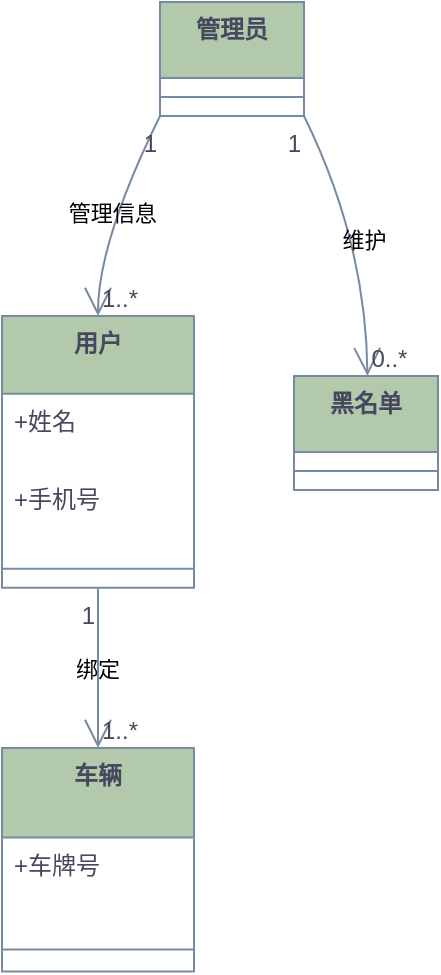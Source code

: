 <mxfile version="26.2.15">
  <diagram name="第 1 页" id="AA8vn3BjW_Uy4Ii3f94p">
    <mxGraphModel dx="1200" dy="815" grid="1" gridSize="10" guides="1" tooltips="1" connect="1" arrows="1" fold="1" page="1" pageScale="1" pageWidth="827" pageHeight="1169" math="0" shadow="0">
      <root>
        <mxCell id="0" />
        <mxCell id="1" parent="0" />
        <mxCell id="W578A53aLUSvLNp2ey-M-1" value="用户" style="swimlane;fontStyle=1;align=center;verticalAlign=top;childLayout=stackLayout;horizontal=1;startSize=38.857;horizontalStack=0;resizeParent=1;resizeParentMax=0;resizeLast=0;collapsible=0;marginBottom=0;labelBackgroundColor=none;fillColor=#B2C9AB;strokeColor=#788AA3;fontColor=#46495D;" vertex="1" parent="1">
          <mxGeometry x="20" y="177" width="96" height="135.857" as="geometry" />
        </mxCell>
        <mxCell id="W578A53aLUSvLNp2ey-M-2" value="+姓名" style="text;strokeColor=none;fillColor=none;align=left;verticalAlign=top;spacingLeft=4;spacingRight=4;overflow=hidden;rotatable=0;points=[[0,0.5],[1,0.5]];portConstraint=eastwest;labelBackgroundColor=none;fontColor=#46495D;" vertex="1" parent="W578A53aLUSvLNp2ey-M-1">
          <mxGeometry y="38.857" width="96" height="39" as="geometry" />
        </mxCell>
        <mxCell id="W578A53aLUSvLNp2ey-M-3" value="+手机号" style="text;strokeColor=none;fillColor=none;align=left;verticalAlign=top;spacingLeft=4;spacingRight=4;overflow=hidden;rotatable=0;points=[[0,0.5],[1,0.5]];portConstraint=eastwest;labelBackgroundColor=none;fontColor=#46495D;" vertex="1" parent="W578A53aLUSvLNp2ey-M-1">
          <mxGeometry y="77.857" width="96" height="39" as="geometry" />
        </mxCell>
        <mxCell id="W578A53aLUSvLNp2ey-M-4" style="line;strokeWidth=1;fillColor=none;align=left;verticalAlign=middle;spacingTop=-1;spacingLeft=3;spacingRight=3;rotatable=0;labelPosition=right;points=[];portConstraint=eastwest;strokeColor=#788AA3;labelBackgroundColor=none;fontColor=#46495D;" vertex="1" parent="W578A53aLUSvLNp2ey-M-1">
          <mxGeometry y="116.857" width="96" height="19" as="geometry" />
        </mxCell>
        <mxCell id="W578A53aLUSvLNp2ey-M-5" value="车辆" style="swimlane;fontStyle=1;align=center;verticalAlign=top;childLayout=stackLayout;horizontal=1;startSize=44.8;horizontalStack=0;resizeParent=1;resizeParentMax=0;resizeLast=0;collapsible=0;marginBottom=0;labelBackgroundColor=none;fillColor=#B2C9AB;strokeColor=#788AA3;fontColor=#46495D;" vertex="1" parent="1">
          <mxGeometry x="20" y="393" width="96" height="111.8" as="geometry" />
        </mxCell>
        <mxCell id="W578A53aLUSvLNp2ey-M-6" value="+车牌号" style="text;strokeColor=none;fillColor=none;align=left;verticalAlign=top;spacingLeft=4;spacingRight=4;overflow=hidden;rotatable=0;points=[[0,0.5],[1,0.5]];portConstraint=eastwest;labelBackgroundColor=none;fontColor=#46495D;" vertex="1" parent="W578A53aLUSvLNp2ey-M-5">
          <mxGeometry y="44.8" width="96" height="45" as="geometry" />
        </mxCell>
        <mxCell id="W578A53aLUSvLNp2ey-M-7" style="line;strokeWidth=1;fillColor=none;align=left;verticalAlign=middle;spacingTop=-1;spacingLeft=3;spacingRight=3;rotatable=0;labelPosition=right;points=[];portConstraint=eastwest;strokeColor=#788AA3;labelBackgroundColor=none;fontColor=#46495D;" vertex="1" parent="W578A53aLUSvLNp2ey-M-5">
          <mxGeometry y="89.8" width="96" height="22" as="geometry" />
        </mxCell>
        <mxCell id="W578A53aLUSvLNp2ey-M-8" value="管理员" style="swimlane;fontStyle=1;align=center;verticalAlign=top;childLayout=stackLayout;horizontal=1;startSize=38;horizontalStack=0;resizeParent=1;resizeParentMax=0;resizeLast=0;collapsible=0;marginBottom=0;labelBackgroundColor=none;fillColor=#B2C9AB;strokeColor=#788AA3;fontColor=#46495D;" vertex="1" parent="1">
          <mxGeometry x="99" y="20" width="72" height="57" as="geometry" />
        </mxCell>
        <mxCell id="W578A53aLUSvLNp2ey-M-9" style="line;strokeWidth=1;fillColor=none;align=left;verticalAlign=middle;spacingTop=-1;spacingLeft=3;spacingRight=3;rotatable=0;labelPosition=right;points=[];portConstraint=eastwest;strokeColor=#788AA3;labelBackgroundColor=none;fontColor=#46495D;" vertex="1" parent="W578A53aLUSvLNp2ey-M-8">
          <mxGeometry y="38" width="72" height="19" as="geometry" />
        </mxCell>
        <mxCell id="W578A53aLUSvLNp2ey-M-10" value="黑名单" style="swimlane;fontStyle=1;align=center;verticalAlign=top;childLayout=stackLayout;horizontal=1;startSize=38;horizontalStack=0;resizeParent=1;resizeParentMax=0;resizeLast=0;collapsible=0;marginBottom=0;labelBackgroundColor=none;fillColor=#B2C9AB;strokeColor=#788AA3;fontColor=#46495D;" vertex="1" parent="1">
          <mxGeometry x="166" y="207" width="72" height="57" as="geometry" />
        </mxCell>
        <mxCell id="W578A53aLUSvLNp2ey-M-11" style="line;strokeWidth=1;fillColor=none;align=left;verticalAlign=middle;spacingTop=-1;spacingLeft=3;spacingRight=3;rotatable=0;labelPosition=right;points=[];portConstraint=eastwest;strokeColor=#788AA3;labelBackgroundColor=none;fontColor=#46495D;" vertex="1" parent="W578A53aLUSvLNp2ey-M-10">
          <mxGeometry y="38" width="72" height="19" as="geometry" />
        </mxCell>
        <mxCell id="W578A53aLUSvLNp2ey-M-12" value="绑定" style="curved=1;startArrow=none;endArrow=open;endSize=12;exitX=0.5;exitY=1;entryX=0.5;entryY=0;rounded=0;labelBackgroundColor=none;strokeColor=#788AA3;fontColor=default;" edge="1" parent="1" source="W578A53aLUSvLNp2ey-M-1" target="W578A53aLUSvLNp2ey-M-5">
          <mxGeometry relative="1" as="geometry">
            <Array as="points" />
          </mxGeometry>
        </mxCell>
        <mxCell id="W578A53aLUSvLNp2ey-M-13" value="1" style="edgeLabel;resizable=0;labelBackgroundColor=none;fontSize=12;align=right;verticalAlign=top;fontColor=#46495D;" vertex="1" parent="W578A53aLUSvLNp2ey-M-12">
          <mxGeometry x="-1" relative="1" as="geometry" />
        </mxCell>
        <mxCell id="W578A53aLUSvLNp2ey-M-14" value="1..*" style="edgeLabel;resizable=0;labelBackgroundColor=none;fontSize=12;align=left;verticalAlign=bottom;fontColor=#46495D;" vertex="1" parent="W578A53aLUSvLNp2ey-M-12">
          <mxGeometry x="1" relative="1" as="geometry" />
        </mxCell>
        <mxCell id="W578A53aLUSvLNp2ey-M-15" value="管理信息" style="curved=1;startArrow=none;endArrow=open;endSize=12;exitX=0;exitY=1;entryX=0.5;entryY=0;rounded=0;labelBackgroundColor=none;strokeColor=#788AA3;fontColor=default;" edge="1" parent="1" source="W578A53aLUSvLNp2ey-M-8" target="W578A53aLUSvLNp2ey-M-1">
          <mxGeometry relative="1" as="geometry">
            <Array as="points">
              <mxPoint x="68" y="140" />
            </Array>
          </mxGeometry>
        </mxCell>
        <mxCell id="W578A53aLUSvLNp2ey-M-16" value="1" style="edgeLabel;resizable=0;labelBackgroundColor=none;fontSize=12;align=right;verticalAlign=top;fontColor=#46495D;" vertex="1" parent="W578A53aLUSvLNp2ey-M-15">
          <mxGeometry x="-1" relative="1" as="geometry" />
        </mxCell>
        <mxCell id="W578A53aLUSvLNp2ey-M-17" value="1..*" style="edgeLabel;resizable=0;labelBackgroundColor=none;fontSize=12;align=left;verticalAlign=bottom;fontColor=#46495D;" vertex="1" parent="W578A53aLUSvLNp2ey-M-15">
          <mxGeometry x="1" relative="1" as="geometry" />
        </mxCell>
        <mxCell id="W578A53aLUSvLNp2ey-M-18" value="维护" style="curved=1;startArrow=none;endArrow=open;endSize=12;exitX=1;exitY=1;entryX=0.51;entryY=0;rounded=0;labelBackgroundColor=none;strokeColor=#788AA3;fontColor=default;" edge="1" parent="1" source="W578A53aLUSvLNp2ey-M-8" target="W578A53aLUSvLNp2ey-M-10">
          <mxGeometry relative="1" as="geometry">
            <Array as="points">
              <mxPoint x="202" y="140" />
            </Array>
          </mxGeometry>
        </mxCell>
        <mxCell id="W578A53aLUSvLNp2ey-M-19" value="1" style="edgeLabel;resizable=0;labelBackgroundColor=none;fontSize=12;align=right;verticalAlign=top;fontColor=#46495D;" vertex="1" parent="W578A53aLUSvLNp2ey-M-18">
          <mxGeometry x="-1" relative="1" as="geometry" />
        </mxCell>
        <mxCell id="W578A53aLUSvLNp2ey-M-20" value="0..*" style="edgeLabel;resizable=0;labelBackgroundColor=none;fontSize=12;align=left;verticalAlign=bottom;fontColor=#46495D;" vertex="1" parent="W578A53aLUSvLNp2ey-M-18">
          <mxGeometry x="1" relative="1" as="geometry" />
        </mxCell>
      </root>
    </mxGraphModel>
  </diagram>
</mxfile>
